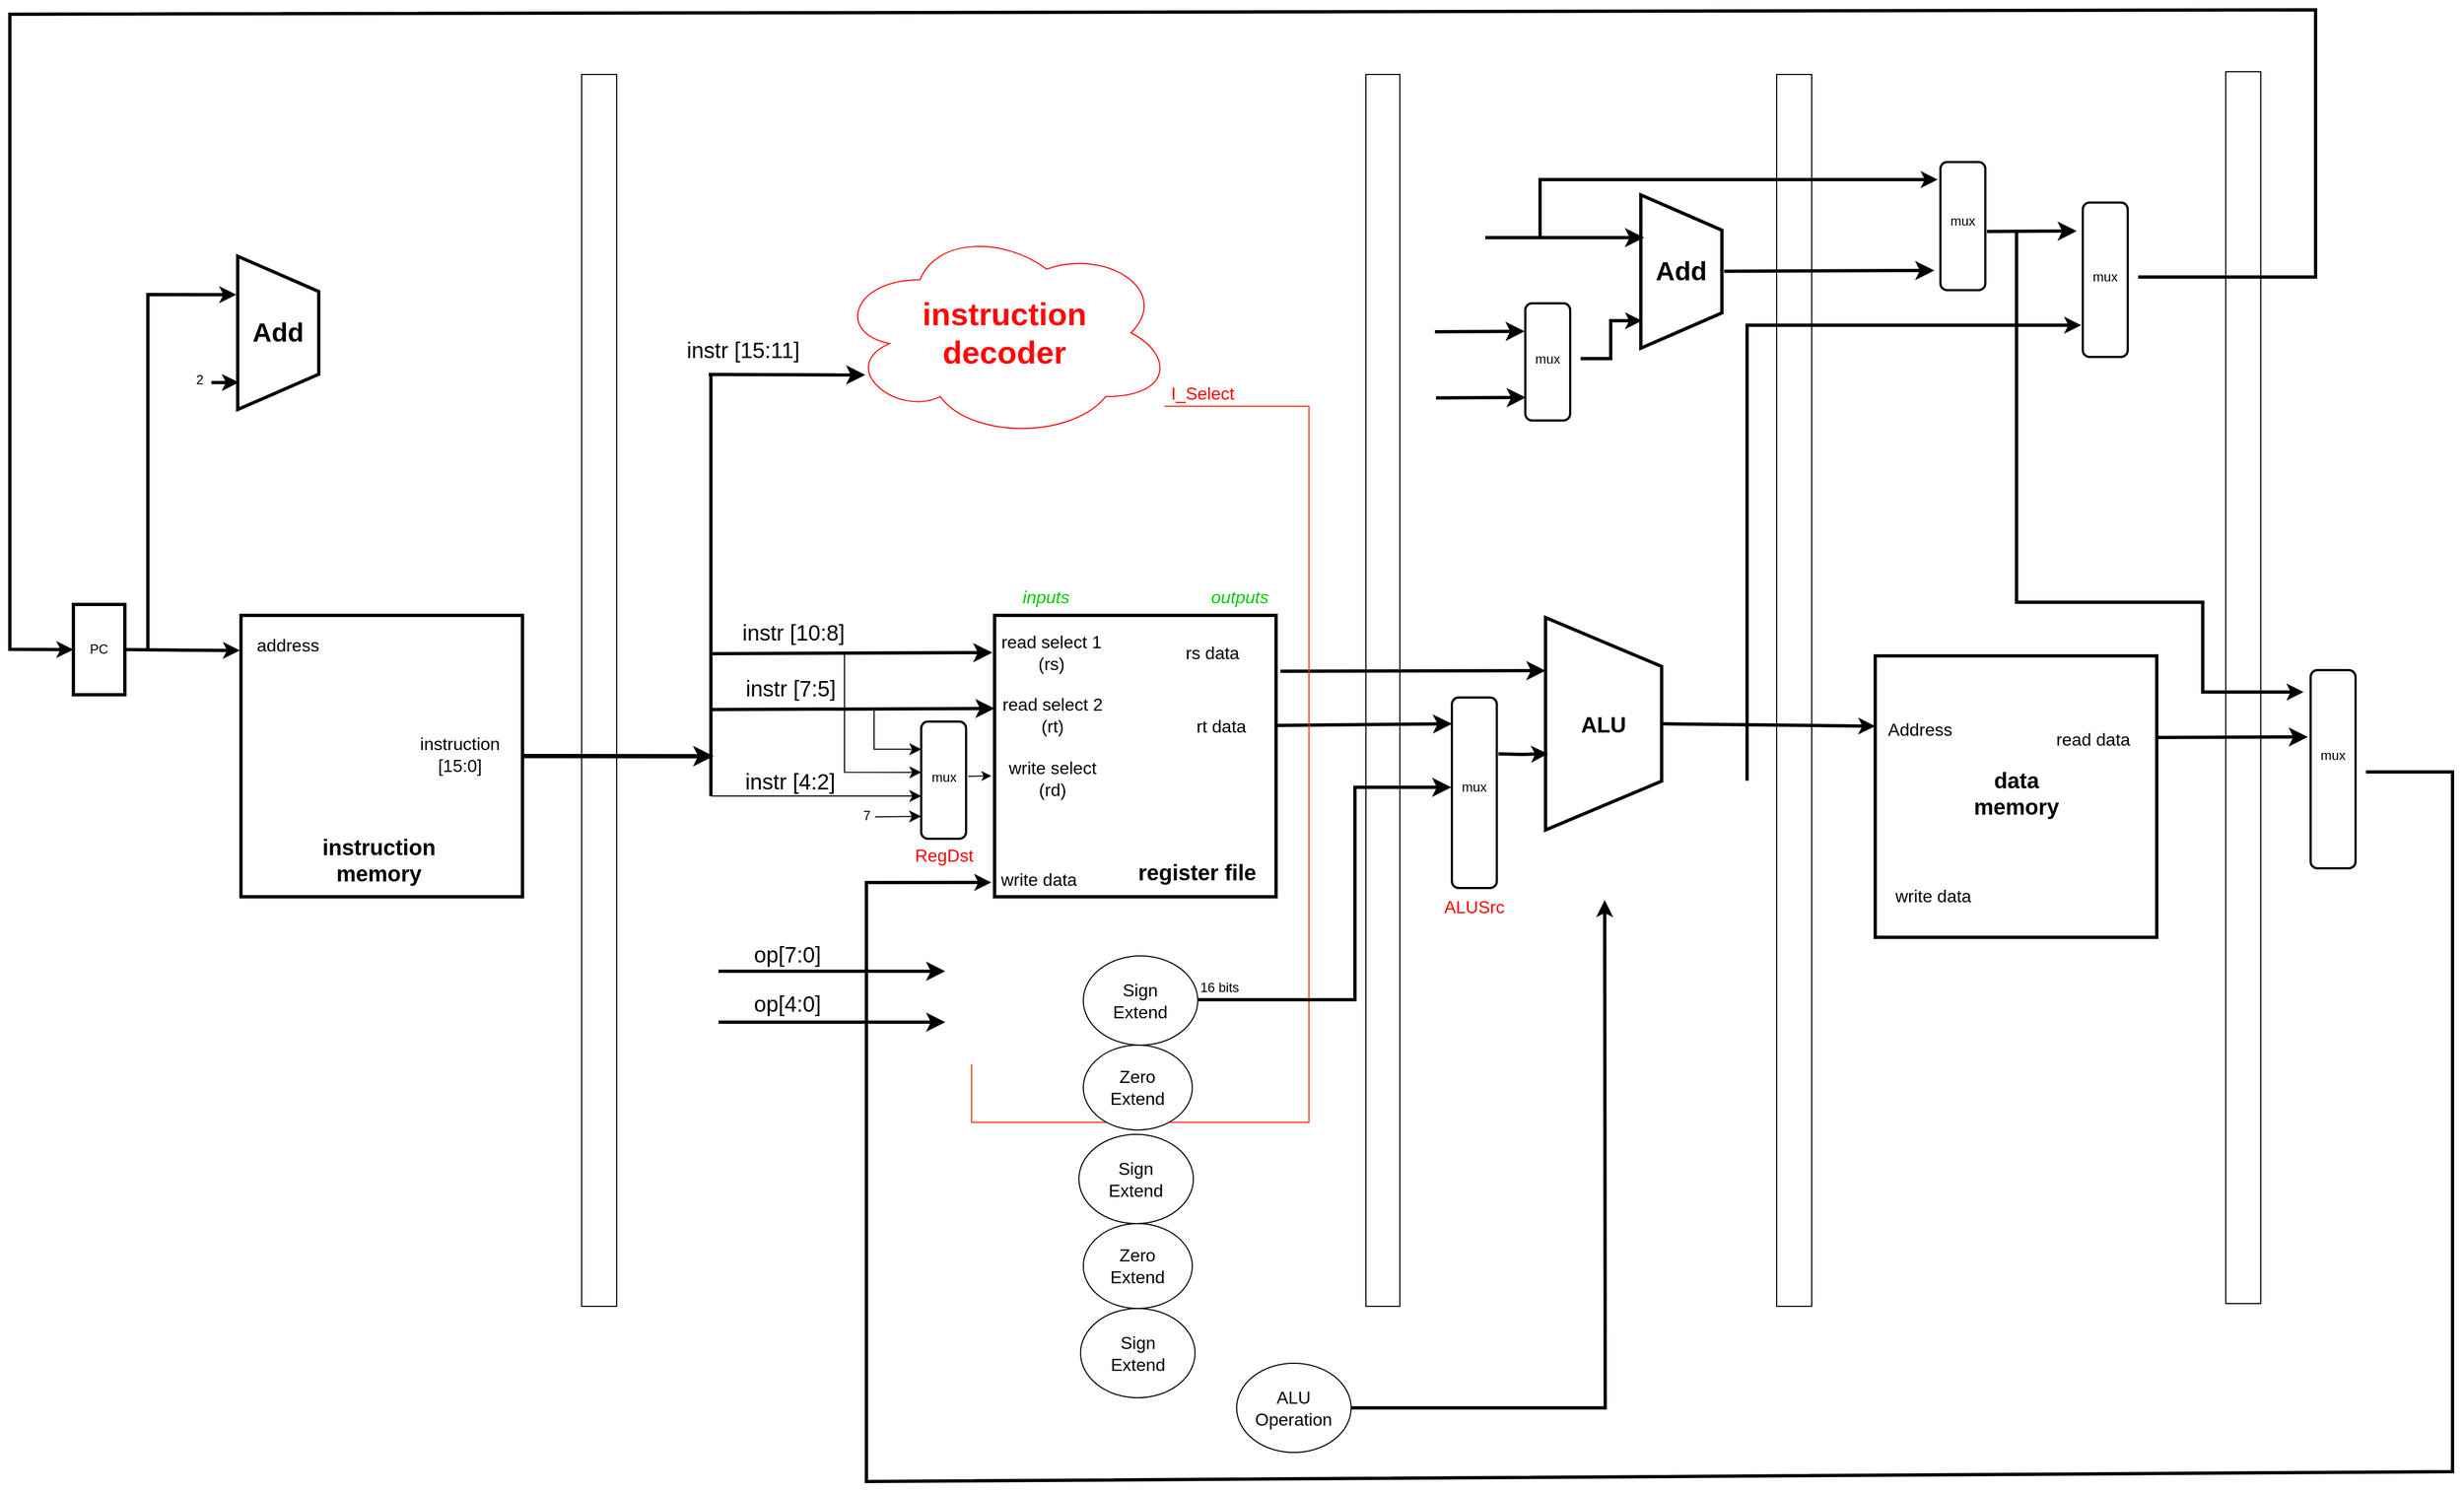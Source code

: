 <mxfile version="24.7.17">
  <diagram name="Page-1" id="fNMds45U4PwnaxW4AGc1">
    <mxGraphModel dx="1860" dy="719" grid="0" gridSize="10" guides="1" tooltips="1" connect="1" arrows="1" fold="1" page="0" pageScale="1" pageWidth="850" pageHeight="1100" math="0" shadow="0">
      <root>
        <mxCell id="0" />
        <mxCell id="1" parent="0" />
        <mxCell id="muOvpEpb0NtmlUYYNEdW-12" value="" style="rounded=0;whiteSpace=wrap;html=1;" parent="1" vertex="1">
          <mxGeometry x="-238" y="184" width="32" height="1125" as="geometry" />
        </mxCell>
        <mxCell id="muOvpEpb0NtmlUYYNEdW-15" value="" style="rounded=0;whiteSpace=wrap;html=1;" parent="1" vertex="1">
          <mxGeometry x="478" y="184" width="31" height="1125" as="geometry" />
        </mxCell>
        <mxCell id="rFN4JdDNjN4XjkR0yoPJ-14" value="" style="endArrow=classic;html=1;rounded=0;fontSize=12;startSize=8;endSize=8;strokeWidth=3;" parent="1" edge="1">
          <mxGeometry width="50" height="50" relative="1" as="geometry">
            <mxPoint x="-122" y="458" as="sourcePoint" />
            <mxPoint x="21" y="458.41" as="targetPoint" />
          </mxGeometry>
        </mxCell>
        <mxCell id="rFN4JdDNjN4XjkR0yoPJ-16" value="instr [15:11]" style="text;html=1;align=center;verticalAlign=middle;whiteSpace=wrap;rounded=0;fontSize=20;" parent="1" vertex="1">
          <mxGeometry x="-148" y="420" width="115" height="30" as="geometry" />
        </mxCell>
        <mxCell id="rFN4JdDNjN4XjkR0yoPJ-17" value="" style="endArrow=classic;html=1;rounded=0;fontSize=12;startSize=8;endSize=8;curved=1;strokeWidth=3;" parent="1" edge="1">
          <mxGeometry width="50" height="50" relative="1" as="geometry">
            <mxPoint x="-120" y="713" as="sourcePoint" />
            <mxPoint x="137" y="712" as="targetPoint" />
          </mxGeometry>
        </mxCell>
        <mxCell id="rFN4JdDNjN4XjkR0yoPJ-18" value="instr [10:8]" style="text;html=1;align=center;verticalAlign=middle;whiteSpace=wrap;rounded=0;fontSize=20;" parent="1" vertex="1">
          <mxGeometry x="-94.5" y="678" width="99" height="30" as="geometry" />
        </mxCell>
        <mxCell id="rFN4JdDNjN4XjkR0yoPJ-24" value="" style="endArrow=classic;html=1;rounded=0;fontSize=12;startSize=8;endSize=8;curved=1;strokeWidth=3;" parent="1" edge="1">
          <mxGeometry width="50" height="50" relative="1" as="geometry">
            <mxPoint x="-120" y="764" as="sourcePoint" />
            <mxPoint x="139" y="763" as="targetPoint" />
          </mxGeometry>
        </mxCell>
        <mxCell id="rFN4JdDNjN4XjkR0yoPJ-25" value="instr [7:5]" style="text;html=1;align=center;verticalAlign=middle;whiteSpace=wrap;rounded=0;fontSize=20;" parent="1" vertex="1">
          <mxGeometry x="-94.5" y="729" width="94" height="30" as="geometry" />
        </mxCell>
        <mxCell id="rFN4JdDNjN4XjkR0yoPJ-35" value="" style="endArrow=classic;html=1;rounded=0;fontSize=12;startSize=8;endSize=8;strokeWidth=1;entryX=0.236;entryY=0.995;entryDx=0;entryDy=0;entryPerimeter=0;edgeStyle=orthogonalEdgeStyle;" parent="1" target="r2W4QhgXkko-zdRNvbkp-2" edge="1">
          <mxGeometry width="50" height="50" relative="1" as="geometry">
            <mxPoint x="30" y="764" as="sourcePoint" />
            <mxPoint x="67.0" y="801.0" as="targetPoint" />
            <Array as="points">
              <mxPoint x="29" y="764" />
              <mxPoint x="29" y="800" />
            </Array>
          </mxGeometry>
        </mxCell>
        <mxCell id="rFN4JdDNjN4XjkR0yoPJ-42" value="" style="endArrow=classic;html=1;rounded=0;fontSize=12;startSize=8;endSize=8;curved=1;strokeWidth=1;entryX=0.636;entryY=0.995;entryDx=0;entryDy=0;entryPerimeter=0;" parent="1" target="r2W4QhgXkko-zdRNvbkp-2" edge="1">
          <mxGeometry width="50" height="50" relative="1" as="geometry">
            <mxPoint x="-120" y="843" as="sourcePoint" />
            <mxPoint x="69" y="843.21" as="targetPoint" />
          </mxGeometry>
        </mxCell>
        <mxCell id="rFN4JdDNjN4XjkR0yoPJ-43" value="instr [4:2]" style="text;html=1;align=center;verticalAlign=middle;whiteSpace=wrap;rounded=0;fontSize=20;" parent="1" vertex="1">
          <mxGeometry x="-94" y="813.5" width="93" height="30" as="geometry" />
        </mxCell>
        <mxCell id="rFN4JdDNjN4XjkR0yoPJ-46" value="" style="ellipse;shape=cloud;whiteSpace=wrap;html=1;fontColor=#FF1C1C;strokeColor=#FF0000;strokeWidth=1;" parent="1" vertex="1">
          <mxGeometry x="-6" y="323" width="308" height="194" as="geometry" />
        </mxCell>
        <mxCell id="rFN4JdDNjN4XjkR0yoPJ-47" value="&lt;b style=&quot;font-size: 29px;&quot;&gt;instruction decoder&lt;/b&gt;" style="text;html=1;align=center;verticalAlign=middle;whiteSpace=wrap;rounded=0;fontSize=29;fontColor=#FF0808;" parent="1" vertex="1">
          <mxGeometry x="118" y="406.5" width="60" height="27" as="geometry" />
        </mxCell>
        <mxCell id="3E7eyOwTPvob0F8doDhA-3" value="&lt;i&gt;inputs&lt;/i&gt;" style="text;html=1;align=center;verticalAlign=middle;whiteSpace=wrap;rounded=0;fontSize=16;fontColor=#00CC00;" parent="1" vertex="1">
          <mxGeometry x="156" y="646" width="60" height="30" as="geometry" />
        </mxCell>
        <mxCell id="3E7eyOwTPvob0F8doDhA-5" value="&lt;i&gt;outputs&lt;/i&gt;" style="text;html=1;align=center;verticalAlign=middle;whiteSpace=wrap;rounded=0;fontSize=16;fontColor=#00CC00;" parent="1" vertex="1">
          <mxGeometry x="333" y="646" width="60" height="30" as="geometry" />
        </mxCell>
        <mxCell id="3E7eyOwTPvob0F8doDhA-17" value="" style="endArrow=classic;html=1;rounded=0;fontSize=12;startSize=8;endSize=8;curved=1;strokeWidth=3;entryX=0.25;entryY=1;entryDx=0;entryDy=0;" parent="1" edge="1" target="3E7eyOwTPvob0F8doDhA-14">
          <mxGeometry width="50" height="50" relative="1" as="geometry">
            <mxPoint x="400" y="729" as="sourcePoint" />
            <mxPoint x="613" y="720" as="targetPoint" />
          </mxGeometry>
        </mxCell>
        <mxCell id="3E7eyOwTPvob0F8doDhA-20" value="" style="endArrow=classic;html=1;rounded=0;fontSize=12;startSize=8;endSize=8;curved=1;strokeWidth=3;entryX=0.138;entryY=0.996;entryDx=0;entryDy=0;exitX=1;exitY=0.5;exitDx=0;exitDy=0;entryPerimeter=0;" parent="1" source="3E7eyOwTPvob0F8doDhA-12" target="r2W4QhgXkko-zdRNvbkp-25" edge="1">
          <mxGeometry width="50" height="50" relative="1" as="geometry">
            <mxPoint x="396" y="770.97" as="sourcePoint" />
            <mxPoint x="551" y="780.5" as="targetPoint" />
          </mxGeometry>
        </mxCell>
        <mxCell id="muOvpEpb0NtmlUYYNEdW-38" style="edgeStyle=none;rounded=0;orthogonalLoop=1;jettySize=auto;html=1;exitX=1;exitY=0.5;exitDx=0;exitDy=0;strokeWidth=4;" parent="1" source="muOvpEpb0NtmlUYYNEdW-1" edge="1">
          <mxGeometry relative="1" as="geometry">
            <mxPoint x="-117.429" y="806.571" as="targetPoint" />
          </mxGeometry>
        </mxCell>
        <mxCell id="muOvpEpb0NtmlUYYNEdW-8" value="" style="whiteSpace=wrap;html=1;aspect=fixed;strokeWidth=3;" parent="1" vertex="1">
          <mxGeometry x="943" y="715" width="257" height="257" as="geometry" />
        </mxCell>
        <mxCell id="muOvpEpb0NtmlUYYNEdW-9" value="Address" style="text;html=1;align=center;verticalAlign=middle;whiteSpace=wrap;rounded=0;fontSize=16;" parent="1" vertex="1">
          <mxGeometry x="934" y="762" width="100" height="39" as="geometry" />
        </mxCell>
        <mxCell id="muOvpEpb0NtmlUYYNEdW-10" value="&lt;b&gt;data memory&lt;/b&gt;" style="text;html=1;align=center;verticalAlign=middle;whiteSpace=wrap;rounded=0;fontSize=20;" parent="1" vertex="1">
          <mxGeometry x="1016.5" y="824.5" width="110" height="30" as="geometry" />
        </mxCell>
        <mxCell id="muOvpEpb0NtmlUYYNEdW-13" value="" style="group;strokeWidth=3;" parent="1" vertex="1" connectable="0">
          <mxGeometry x="642" y="680" width="106" height="194" as="geometry" />
        </mxCell>
        <mxCell id="3E7eyOwTPvob0F8doDhA-14" value="" style="verticalLabelPosition=middle;verticalAlign=middle;html=1;shape=trapezoid;perimeter=trapezoidPerimeter;whiteSpace=wrap;size=0.23;arcSize=10;flipV=1;labelPosition=center;align=center;direction=south;strokeWidth=3;" parent="muOvpEpb0NtmlUYYNEdW-13" vertex="1">
          <mxGeometry width="106" height="194" as="geometry" />
        </mxCell>
        <mxCell id="3E7eyOwTPvob0F8doDhA-15" value="&lt;b style=&quot;font-size: 20px;&quot;&gt;ALU&lt;/b&gt;" style="text;html=1;align=center;verticalAlign=middle;whiteSpace=wrap;rounded=0;fontSize=20;" parent="muOvpEpb0NtmlUYYNEdW-13" vertex="1">
          <mxGeometry x="23" y="82" width="60" height="30" as="geometry" />
        </mxCell>
        <mxCell id="muOvpEpb0NtmlUYYNEdW-16" value="" style="rounded=0;whiteSpace=wrap;html=1;" parent="1" vertex="1">
          <mxGeometry x="853" y="184" width="32" height="1125" as="geometry" />
        </mxCell>
        <mxCell id="muOvpEpb0NtmlUYYNEdW-17" value="" style="rounded=0;whiteSpace=wrap;html=1;" parent="1" vertex="1">
          <mxGeometry x="1263" y="181.5" width="32" height="1125" as="geometry" />
        </mxCell>
        <mxCell id="muOvpEpb0NtmlUYYNEdW-19" value="write data" style="text;html=1;align=center;verticalAlign=middle;whiteSpace=wrap;rounded=0;fontSize=16;" parent="1" vertex="1">
          <mxGeometry x="946" y="914" width="100" height="39" as="geometry" />
        </mxCell>
        <mxCell id="muOvpEpb0NtmlUYYNEdW-20" value="read data" style="text;html=1;align=center;verticalAlign=middle;whiteSpace=wrap;rounded=0;fontSize=16;" parent="1" vertex="1">
          <mxGeometry x="1092" y="771.5" width="100" height="39" as="geometry" />
        </mxCell>
        <mxCell id="muOvpEpb0NtmlUYYNEdW-25" value="" style="endArrow=classic;html=1;rounded=0;fontSize=12;startSize=8;endSize=8;curved=1;strokeWidth=3;exitX=0.997;exitY=0.29;exitDx=0;exitDy=0;exitPerimeter=0;entryX=0;entryY=0.214;entryDx=0;entryDy=3;entryPerimeter=0;" parent="1" source="muOvpEpb0NtmlUYYNEdW-8" edge="1">
          <mxGeometry width="50" height="50" relative="1" as="geometry">
            <mxPoint x="1205" y="786" as="sourcePoint" />
            <mxPoint x="1338" y="789" as="targetPoint" />
          </mxGeometry>
        </mxCell>
        <mxCell id="muOvpEpb0NtmlUYYNEdW-27" value="" style="group" parent="1" vertex="1" connectable="0">
          <mxGeometry x="139" y="678" width="257" height="257" as="geometry" />
        </mxCell>
        <mxCell id="rFN4JdDNjN4XjkR0yoPJ-5" value="" style="whiteSpace=wrap;html=1;aspect=fixed;strokeWidth=3;" parent="muOvpEpb0NtmlUYYNEdW-27" vertex="1">
          <mxGeometry width="257" height="257" as="geometry" />
        </mxCell>
        <mxCell id="rFN4JdDNjN4XjkR0yoPJ-6" value="read select 1 (rs)" style="text;html=1;align=center;verticalAlign=middle;whiteSpace=wrap;rounded=0;fontSize=16;" parent="muOvpEpb0NtmlUYYNEdW-27" vertex="1">
          <mxGeometry x="2" y="14" width="100" height="39" as="geometry" />
        </mxCell>
        <mxCell id="rFN4JdDNjN4XjkR0yoPJ-7" value="read select 2 (rt)" style="text;html=1;align=center;verticalAlign=middle;whiteSpace=wrap;rounded=0;fontSize=16;" parent="muOvpEpb0NtmlUYYNEdW-27" vertex="1">
          <mxGeometry x="3.5" y="71" width="97.5" height="39" as="geometry" />
        </mxCell>
        <mxCell id="rFN4JdDNjN4XjkR0yoPJ-8" value="write select (rd)" style="text;html=1;align=center;verticalAlign=middle;whiteSpace=wrap;rounded=0;fontSize=16;" parent="muOvpEpb0NtmlUYYNEdW-27" vertex="1">
          <mxGeometry x="7.5" y="129.5" width="89.5" height="39" as="geometry" />
        </mxCell>
        <mxCell id="rFN4JdDNjN4XjkR0yoPJ-10" value="write data" style="text;html=1;align=center;verticalAlign=middle;whiteSpace=wrap;rounded=0;fontSize=16;" parent="muOvpEpb0NtmlUYYNEdW-27" vertex="1">
          <mxGeometry x="3.5" y="225" width="73" height="32" as="geometry" />
        </mxCell>
        <mxCell id="rFN4JdDNjN4XjkR0yoPJ-44" value="&lt;b&gt;register file&lt;/b&gt;" style="text;html=1;align=center;verticalAlign=middle;whiteSpace=wrap;rounded=0;fontSize=20;" parent="muOvpEpb0NtmlUYYNEdW-27" vertex="1">
          <mxGeometry x="130" y="219" width="110" height="30" as="geometry" />
        </mxCell>
        <mxCell id="3E7eyOwTPvob0F8doDhA-7" value="rs data" style="text;html=1;align=center;verticalAlign=middle;whiteSpace=wrap;rounded=0;fontSize=16;" parent="muOvpEpb0NtmlUYYNEdW-27" vertex="1">
          <mxGeometry x="149" y="14" width="100" height="39" as="geometry" />
        </mxCell>
        <mxCell id="3E7eyOwTPvob0F8doDhA-12" value="rt data" style="text;html=1;align=center;verticalAlign=middle;whiteSpace=wrap;rounded=0;fontSize=16;" parent="muOvpEpb0NtmlUYYNEdW-27" vertex="1">
          <mxGeometry x="157" y="81" width="100" height="39" as="geometry" />
        </mxCell>
        <mxCell id="muOvpEpb0NtmlUYYNEdW-289" style="edgeStyle=none;rounded=0;orthogonalLoop=1;jettySize=auto;html=1;fontFamily=Helvetica;fontSize=12;fontColor=default;entryX=0.749;entryY=1.018;entryDx=0;entryDy=0;entryPerimeter=0;strokeWidth=3;" parent="1" target="muOvpEpb0NtmlUYYNEdW-40" edge="1">
          <mxGeometry relative="1" as="geometry">
            <mxPoint x="-551" y="382" as="targetPoint" />
            <mxPoint x="-634" y="709" as="sourcePoint" />
            <Array as="points">
              <mxPoint x="-634" y="385" />
            </Array>
          </mxGeometry>
        </mxCell>
        <mxCell id="muOvpEpb0NtmlUYYNEdW-32" value="PC" style="rounded=0;whiteSpace=wrap;html=1;strokeWidth=3;" parent="1" vertex="1">
          <mxGeometry x="-702" y="668" width="47" height="82.5" as="geometry" />
        </mxCell>
        <mxCell id="muOvpEpb0NtmlUYYNEdW-34" style="edgeStyle=orthogonalEdgeStyle;rounded=0;orthogonalLoop=1;jettySize=auto;html=1;exitX=1;exitY=0.5;exitDx=0;exitDy=0;strokeWidth=3;" parent="1" edge="1">
          <mxGeometry relative="1" as="geometry">
            <mxPoint x="-550" y="710" as="targetPoint" />
            <mxPoint x="-655" y="709.29" as="sourcePoint" />
          </mxGeometry>
        </mxCell>
        <mxCell id="muOvpEpb0NtmlUYYNEdW-37" value="" style="endArrow=none;html=3;rounded=0;strokeWidth=3;" parent="1" edge="1">
          <mxGeometry width="50" height="50" relative="1" as="geometry">
            <mxPoint x="-120" y="843" as="sourcePoint" />
            <mxPoint x="-120" y="458.5" as="targetPoint" />
          </mxGeometry>
        </mxCell>
        <mxCell id="muOvpEpb0NtmlUYYNEdW-39" style="edgeStyle=none;rounded=0;orthogonalLoop=1;jettySize=auto;html=1;exitX=0.5;exitY=0;exitDx=0;exitDy=0;entryX=0;entryY=0.25;entryDx=0;entryDy=0;strokeWidth=3;" parent="1" source="3E7eyOwTPvob0F8doDhA-14" target="muOvpEpb0NtmlUYYNEdW-8" edge="1">
          <mxGeometry relative="1" as="geometry" />
        </mxCell>
        <mxCell id="muOvpEpb0NtmlUYYNEdW-40" value="&lt;font style=&quot;font-size: 24px;&quot;&gt;&lt;b&gt;Add&lt;/b&gt;&lt;/font&gt;" style="verticalLabelPosition=middle;verticalAlign=middle;html=1;shape=trapezoid;perimeter=trapezoidPerimeter;whiteSpace=wrap;size=0.23;arcSize=10;flipV=1;labelPosition=center;align=center;direction=south;strokeWidth=3;" parent="1" vertex="1">
          <mxGeometry x="-552" y="350" width="74" height="140" as="geometry" />
        </mxCell>
        <mxCell id="muOvpEpb0NtmlUYYNEdW-284" value="" style="group" parent="1" vertex="1" connectable="0">
          <mxGeometry x="-556" y="678" width="264" height="257" as="geometry" />
        </mxCell>
        <mxCell id="muOvpEpb0NtmlUYYNEdW-1" value="" style="whiteSpace=wrap;html=1;aspect=fixed;strokeWidth=3;" parent="muOvpEpb0NtmlUYYNEdW-284" vertex="1">
          <mxGeometry x="7" width="257" height="257" as="geometry" />
        </mxCell>
        <mxCell id="muOvpEpb0NtmlUYYNEdW-4" value="address" style="text;html=1;align=center;verticalAlign=middle;whiteSpace=wrap;rounded=0;fontSize=16;" parent="muOvpEpb0NtmlUYYNEdW-284" vertex="1">
          <mxGeometry y="7" width="100" height="39" as="geometry" />
        </mxCell>
        <mxCell id="muOvpEpb0NtmlUYYNEdW-6" value="&lt;b&gt;instruction memory&lt;/b&gt;" style="text;html=1;align=center;verticalAlign=middle;whiteSpace=wrap;rounded=0;fontSize=20;" parent="muOvpEpb0NtmlUYYNEdW-284" vertex="1">
          <mxGeometry x="78" y="208" width="110" height="30" as="geometry" />
        </mxCell>
        <mxCell id="muOvpEpb0NtmlUYYNEdW-28" value="instruction&lt;div&gt;[15:0]&lt;/div&gt;" style="text;html=1;align=center;verticalAlign=middle;whiteSpace=wrap;rounded=0;fontSize=16;" parent="muOvpEpb0NtmlUYYNEdW-284" vertex="1">
          <mxGeometry x="158" y="107.5" width="98" height="39" as="geometry" />
        </mxCell>
        <mxCell id="muOvpEpb0NtmlUYYNEdW-287" style="edgeStyle=orthogonalEdgeStyle;rounded=0;orthogonalLoop=1;jettySize=auto;html=1;entryX=0.179;entryY=0.985;entryDx=0;entryDy=0;entryPerimeter=0;exitX=0.96;exitY=0.59;exitDx=0;exitDy=0;exitPerimeter=0;strokeWidth=3;" parent="1" source="muOvpEpb0NtmlUYYNEdW-288" target="muOvpEpb0NtmlUYYNEdW-40" edge="1">
          <mxGeometry relative="1" as="geometry">
            <mxPoint x="-552" y="466.71" as="targetPoint" />
            <mxPoint x="-593" y="467" as="sourcePoint" />
          </mxGeometry>
        </mxCell>
        <mxCell id="muOvpEpb0NtmlUYYNEdW-288" value="2" style="text;html=1;align=center;verticalAlign=middle;resizable=0;points=[];autosize=1;strokeColor=none;fillColor=none;fontFamily=Helvetica;fontSize=12;fontColor=default;" parent="1" vertex="1">
          <mxGeometry x="-600" y="450" width="25" height="26" as="geometry" />
        </mxCell>
        <mxCell id="fwB8wbmSQQmTVCgAxKlL-2" value="" style="endArrow=classic;html=1;rounded=0;fontSize=12;startSize=8;endSize=8;curved=1;strokeWidth=3;" parent="1" edge="1">
          <mxGeometry width="50" height="50" relative="1" as="geometry">
            <mxPoint x="-113" y="1003" as="sourcePoint" />
            <mxPoint x="94" y="1003" as="targetPoint" />
          </mxGeometry>
        </mxCell>
        <mxCell id="fwB8wbmSQQmTVCgAxKlL-3" value="op[7:0]" style="text;html=1;align=center;verticalAlign=middle;whiteSpace=wrap;rounded=0;fontSize=20;" parent="1" vertex="1">
          <mxGeometry x="-80" y="972" width="60" height="30" as="geometry" />
        </mxCell>
        <mxCell id="fwB8wbmSQQmTVCgAxKlL-4" value="" style="endArrow=classic;html=1;rounded=0;fontSize=12;startSize=8;endSize=8;curved=1;strokeWidth=3;" parent="1" edge="1">
          <mxGeometry width="50" height="50" relative="1" as="geometry">
            <mxPoint x="-113" y="1049.5" as="sourcePoint" />
            <mxPoint x="94" y="1049.5" as="targetPoint" />
          </mxGeometry>
        </mxCell>
        <mxCell id="fwB8wbmSQQmTVCgAxKlL-5" value="op[4:0]" style="text;html=1;align=center;verticalAlign=middle;whiteSpace=wrap;rounded=0;fontSize=20;" parent="1" vertex="1">
          <mxGeometry x="-80" y="1017" width="60" height="30" as="geometry" />
        </mxCell>
        <mxCell id="fwB8wbmSQQmTVCgAxKlL-8" value="" style="endArrow=none;html=1;rounded=0;fontSize=12;startSize=8;endSize=8;edgeStyle=orthogonalEdgeStyle;entryX=0.292;entryY=1;entryDx=10;entryDy=0;entryPerimeter=0;strokeColor=#FF2D03;" parent="1" edge="1">
          <mxGeometry width="50" height="50" relative="1" as="geometry">
            <mxPoint x="294" y="487" as="sourcePoint" />
            <mxPoint x="118" y="1088" as="targetPoint" />
            <Array as="points">
              <mxPoint x="426" y="487" />
              <mxPoint x="426" y="1141" />
              <mxPoint x="118" y="1141" />
            </Array>
          </mxGeometry>
        </mxCell>
        <mxCell id="fwB8wbmSQQmTVCgAxKlL-9" value="&lt;font color=&quot;#ff0000&quot;&gt;&lt;span style=&quot;caret-color: rgb(255, 0, 0);&quot;&gt;I_Select&lt;/span&gt;&lt;/font&gt;" style="text;html=1;align=center;verticalAlign=middle;whiteSpace=wrap;rounded=0;fontSize=16;" parent="1" vertex="1">
          <mxGeometry x="293" y="460" width="72" height="30" as="geometry" />
        </mxCell>
        <mxCell id="fwB8wbmSQQmTVCgAxKlL-12" value="" style="endArrow=classic;html=1;rounded=0;fontSize=12;startSize=8;endSize=8;strokeWidth=3;edgeStyle=orthogonalEdgeStyle;" parent="1" edge="1">
          <mxGeometry width="50" height="50" relative="1" as="geometry">
            <mxPoint x="317" y="1028" as="sourcePoint" />
            <mxPoint x="556" y="835" as="targetPoint" />
            <Array as="points">
              <mxPoint x="468" y="1029" />
              <mxPoint x="468" y="835" />
            </Array>
          </mxGeometry>
        </mxCell>
        <mxCell id="fwB8wbmSQQmTVCgAxKlL-13" value="16 bits" style="text;html=1;align=center;verticalAlign=middle;resizable=0;points=[];autosize=1;strokeColor=none;fillColor=none;" parent="1" vertex="1">
          <mxGeometry x="317" y="1004.5" width="53" height="26" as="geometry" />
        </mxCell>
        <mxCell id="fwB8wbmSQQmTVCgAxKlL-15" style="edgeStyle=orthogonalEdgeStyle;rounded=0;orthogonalLoop=1;jettySize=auto;html=1;exitX=1;exitY=0.5;exitDx=0;exitDy=-5;exitPerimeter=0;entryX=0.359;entryY=0.978;entryDx=0;entryDy=0;entryPerimeter=0;strokeWidth=3;" parent="1" target="3E7eyOwTPvob0F8doDhA-14" edge="1">
          <mxGeometry relative="1" as="geometry">
            <mxPoint x="599" y="804.5" as="sourcePoint" />
          </mxGeometry>
        </mxCell>
        <mxCell id="r2W4QhgXkko-zdRNvbkp-8" value="" style="endArrow=classic;html=1;rounded=0;" parent="1" edge="1">
          <mxGeometry width="50" height="50" relative="1" as="geometry">
            <mxPoint x="115" y="825" as="sourcePoint" />
            <mxPoint x="136" y="824.5" as="targetPoint" />
          </mxGeometry>
        </mxCell>
        <mxCell id="r2W4QhgXkko-zdRNvbkp-9" value="" style="endArrow=classic;html=1;rounded=0;fontSize=12;startSize=8;endSize=8;strokeWidth=1;entryX=0.433;entryY=0.995;entryDx=0;entryDy=0;entryPerimeter=0;edgeStyle=orthogonalEdgeStyle;" parent="1" target="r2W4QhgXkko-zdRNvbkp-2" edge="1">
          <mxGeometry width="50" height="50" relative="1" as="geometry">
            <mxPoint x="2" y="714" as="sourcePoint" />
            <mxPoint x="67.0" y="822.05" as="targetPoint" />
            <Array as="points">
              <mxPoint x="2" y="821" />
            </Array>
          </mxGeometry>
        </mxCell>
        <mxCell id="r2W4QhgXkko-zdRNvbkp-11" value="7" style="text;html=1;align=center;verticalAlign=middle;resizable=0;points=[];autosize=1;strokeColor=none;fillColor=none;" parent="1" vertex="1">
          <mxGeometry x="9" y="848" width="25" height="26" as="geometry" />
        </mxCell>
        <mxCell id="r2W4QhgXkko-zdRNvbkp-14" value="" style="endArrow=classic;html=1;rounded=0;fontSize=12;startSize=8;endSize=8;strokeWidth=1;entryX=0.236;entryY=0.995;entryDx=0;entryDy=0;entryPerimeter=0;edgeStyle=orthogonalEdgeStyle;" parent="1" edge="1">
          <mxGeometry width="50" height="50" relative="1" as="geometry">
            <mxPoint x="30" y="862" as="sourcePoint" />
            <mxPoint x="72" y="861.5" as="targetPoint" />
            <Array as="points">
              <mxPoint x="30" y="862" />
              <mxPoint x="29" y="862" />
            </Array>
          </mxGeometry>
        </mxCell>
        <mxCell id="r2W4QhgXkko-zdRNvbkp-15" value="&lt;font size=&quot;1&quot; color=&quot;#ff0000&quot;&gt;&lt;span style=&quot;caret-color: rgb(255, 0, 0); font-size: 16px;&quot;&gt;RegDst&lt;/span&gt;&lt;/font&gt;" style="text;html=1;align=center;verticalAlign=middle;whiteSpace=wrap;rounded=0;fontSize=16;" parent="1" vertex="1">
          <mxGeometry x="62.5" y="888" width="60" height="18" as="geometry" />
        </mxCell>
        <mxCell id="r2W4QhgXkko-zdRNvbkp-20" value="" style="group" parent="1" vertex="1" connectable="0">
          <mxGeometry x="62.5" y="775" width="60" height="107" as="geometry" />
        </mxCell>
        <mxCell id="r2W4QhgXkko-zdRNvbkp-2" value="" style="rounded=1;whiteSpace=wrap;html=1;direction=south;strokeWidth=2;" parent="r2W4QhgXkko-zdRNvbkp-20" vertex="1">
          <mxGeometry x="9.5" width="41" height="107" as="geometry" />
        </mxCell>
        <mxCell id="r2W4QhgXkko-zdRNvbkp-18" value="mux" style="text;html=1;align=center;verticalAlign=middle;whiteSpace=wrap;rounded=0;" parent="r2W4QhgXkko-zdRNvbkp-20" vertex="1">
          <mxGeometry y="35.5" width="60" height="30" as="geometry" />
        </mxCell>
        <mxCell id="r2W4QhgXkko-zdRNvbkp-24" value="" style="group;strokeWidth=1;" parent="1" vertex="1" connectable="0">
          <mxGeometry x="547" y="753" width="60" height="174" as="geometry" />
        </mxCell>
        <mxCell id="r2W4QhgXkko-zdRNvbkp-25" value="" style="rounded=1;whiteSpace=wrap;html=1;direction=south;strokeWidth=2;" parent="r2W4QhgXkko-zdRNvbkp-24" vertex="1">
          <mxGeometry x="9.5" width="41" height="174" as="geometry" />
        </mxCell>
        <mxCell id="r2W4QhgXkko-zdRNvbkp-26" value="mux" style="text;html=1;align=center;verticalAlign=middle;whiteSpace=wrap;rounded=0;" parent="r2W4QhgXkko-zdRNvbkp-24" vertex="1">
          <mxGeometry y="67" width="60" height="30" as="geometry" />
        </mxCell>
        <mxCell id="r2W4QhgXkko-zdRNvbkp-28" value="&lt;font size=&quot;1&quot; color=&quot;#ff0000&quot;&gt;&lt;span style=&quot;caret-color: rgb(255, 0, 0); font-size: 16px;&quot;&gt;ALUSrc&lt;/span&gt;&lt;/font&gt;" style="text;html=1;align=center;verticalAlign=middle;whiteSpace=wrap;rounded=0;fontSize=16;" parent="1" vertex="1">
          <mxGeometry x="547" y="935" width="60" height="18" as="geometry" />
        </mxCell>
        <mxCell id="yZ5C_Ve2Oc4vBgANtmZi-1" value="" style="group" vertex="1" connectable="0" parent="1">
          <mxGeometry x="614" y="393" width="60" height="107" as="geometry" />
        </mxCell>
        <mxCell id="yZ5C_Ve2Oc4vBgANtmZi-2" value="" style="rounded=1;whiteSpace=wrap;html=1;direction=south;strokeWidth=2;" vertex="1" parent="yZ5C_Ve2Oc4vBgANtmZi-1">
          <mxGeometry x="9.5" width="41" height="107" as="geometry" />
        </mxCell>
        <mxCell id="yZ5C_Ve2Oc4vBgANtmZi-3" value="mux" style="text;html=1;align=center;verticalAlign=middle;whiteSpace=wrap;rounded=0;" vertex="1" parent="yZ5C_Ve2Oc4vBgANtmZi-1">
          <mxGeometry y="35.5" width="60" height="30" as="geometry" />
        </mxCell>
        <mxCell id="yZ5C_Ve2Oc4vBgANtmZi-4" value="" style="group" vertex="1" connectable="0" parent="1">
          <mxGeometry x="993" y="274" width="60" height="107" as="geometry" />
        </mxCell>
        <mxCell id="yZ5C_Ve2Oc4vBgANtmZi-5" value="" style="rounded=1;whiteSpace=wrap;html=1;direction=south;strokeWidth=2;" vertex="1" parent="yZ5C_Ve2Oc4vBgANtmZi-4">
          <mxGeometry x="9.5" y="-10" width="41" height="117" as="geometry" />
        </mxCell>
        <mxCell id="yZ5C_Ve2Oc4vBgANtmZi-6" value="mux" style="text;html=1;align=center;verticalAlign=middle;whiteSpace=wrap;rounded=0;" vertex="1" parent="yZ5C_Ve2Oc4vBgANtmZi-4">
          <mxGeometry y="29" width="60" height="30" as="geometry" />
        </mxCell>
        <mxCell id="yZ5C_Ve2Oc4vBgANtmZi-8" value="" style="group" vertex="1" connectable="0" parent="1">
          <mxGeometry x="1123" y="335" width="60" height="107" as="geometry" />
        </mxCell>
        <mxCell id="yZ5C_Ve2Oc4vBgANtmZi-9" value="" style="rounded=1;whiteSpace=wrap;html=1;direction=south;strokeWidth=2;" vertex="1" parent="yZ5C_Ve2Oc4vBgANtmZi-8">
          <mxGeometry x="9.5" y="-34" width="41" height="141" as="geometry" />
        </mxCell>
        <mxCell id="yZ5C_Ve2Oc4vBgANtmZi-10" value="mux" style="text;html=1;align=center;verticalAlign=middle;whiteSpace=wrap;rounded=0;" vertex="1" parent="yZ5C_Ve2Oc4vBgANtmZi-8">
          <mxGeometry y="19" width="60" height="30" as="geometry" />
        </mxCell>
        <mxCell id="yZ5C_Ve2Oc4vBgANtmZi-16" value="&lt;font style=&quot;font-size: 24px;&quot;&gt;&lt;b&gt;Add&lt;/b&gt;&lt;/font&gt;" style="verticalLabelPosition=middle;verticalAlign=middle;html=1;shape=trapezoid;perimeter=trapezoidPerimeter;whiteSpace=wrap;size=0.23;arcSize=10;flipV=1;labelPosition=center;align=center;direction=south;strokeWidth=3;" vertex="1" parent="1">
          <mxGeometry x="729" y="294" width="74" height="140" as="geometry" />
        </mxCell>
        <mxCell id="yZ5C_Ve2Oc4vBgANtmZi-17" style="edgeStyle=orthogonalEdgeStyle;rounded=0;orthogonalLoop=1;jettySize=auto;html=1;entryX=0.179;entryY=0.985;entryDx=0;entryDy=0;entryPerimeter=0;strokeWidth=3;" edge="1" parent="1" target="yZ5C_Ve2Oc4vBgANtmZi-16" source="yZ5C_Ve2Oc4vBgANtmZi-3">
          <mxGeometry relative="1" as="geometry">
            <mxPoint x="948" y="433.71" as="targetPoint" />
            <mxPoint x="924" y="432" as="sourcePoint" />
          </mxGeometry>
        </mxCell>
        <mxCell id="yZ5C_Ve2Oc4vBgANtmZi-19" value="" style="endArrow=classic;html=1;rounded=0;fontSize=12;startSize=8;endSize=8;curved=1;strokeWidth=3;" edge="1" parent="1">
          <mxGeometry width="50" height="50" relative="1" as="geometry">
            <mxPoint x="587" y="333" as="sourcePoint" />
            <mxPoint x="732" y="333" as="targetPoint" />
          </mxGeometry>
        </mxCell>
        <mxCell id="yZ5C_Ve2Oc4vBgANtmZi-20" value="" style="endArrow=classic;html=1;rounded=0;fontSize=12;startSize=8;endSize=8;curved=1;strokeWidth=3;" edge="1" parent="1">
          <mxGeometry width="50" height="50" relative="1" as="geometry">
            <mxPoint x="541" y="419" as="sourcePoint" />
            <mxPoint x="623" y="418.57" as="targetPoint" />
          </mxGeometry>
        </mxCell>
        <mxCell id="yZ5C_Ve2Oc4vBgANtmZi-21" value="" style="endArrow=classic;html=1;rounded=0;fontSize=12;startSize=8;endSize=8;curved=1;strokeWidth=3;" edge="1" parent="1">
          <mxGeometry width="50" height="50" relative="1" as="geometry">
            <mxPoint x="542" y="479.43" as="sourcePoint" />
            <mxPoint x="624" y="479" as="targetPoint" />
          </mxGeometry>
        </mxCell>
        <mxCell id="yZ5C_Ve2Oc4vBgANtmZi-22" value="" style="endArrow=classic;html=1;rounded=0;fontSize=12;startSize=8;endSize=8;curved=1;strokeWidth=3;" edge="1" parent="1">
          <mxGeometry width="50" height="50" relative="1" as="geometry">
            <mxPoint x="805" y="363.72" as="sourcePoint" />
            <mxPoint x="997" y="363" as="targetPoint" />
          </mxGeometry>
        </mxCell>
        <mxCell id="yZ5C_Ve2Oc4vBgANtmZi-23" value="" style="endArrow=classic;html=1;rounded=0;fontSize=12;startSize=8;endSize=8;curved=1;strokeWidth=3;" edge="1" parent="1">
          <mxGeometry width="50" height="50" relative="1" as="geometry">
            <mxPoint x="1045" y="327.43" as="sourcePoint" />
            <mxPoint x="1127" y="327" as="targetPoint" />
          </mxGeometry>
        </mxCell>
        <mxCell id="yZ5C_Ve2Oc4vBgANtmZi-28" value="" style="endArrow=classic;html=1;rounded=0;strokeWidth=3;" edge="1" parent="1">
          <mxGeometry width="50" height="50" relative="1" as="geometry">
            <mxPoint x="826" y="829" as="sourcePoint" />
            <mxPoint x="1131" y="413" as="targetPoint" />
            <Array as="points">
              <mxPoint x="826" y="413" />
            </Array>
          </mxGeometry>
        </mxCell>
        <mxCell id="yZ5C_Ve2Oc4vBgANtmZi-29" value="" style="endArrow=classic;html=1;rounded=0;strokeWidth=3;" edge="1" parent="1">
          <mxGeometry width="50" height="50" relative="1" as="geometry">
            <mxPoint x="637" y="333" as="sourcePoint" />
            <mxPoint x="1000" y="280" as="targetPoint" />
            <Array as="points">
              <mxPoint x="637" y="280" />
            </Array>
          </mxGeometry>
        </mxCell>
        <mxCell id="yZ5C_Ve2Oc4vBgANtmZi-31" value="" style="endArrow=classic;html=1;rounded=0;strokeWidth=3;exitX=1;exitY=0.5;exitDx=0;exitDy=0;entryX=0;entryY=0.5;entryDx=0;entryDy=0;" edge="1" parent="1" source="yZ5C_Ve2Oc4vBgANtmZi-10" target="muOvpEpb0NtmlUYYNEdW-32">
          <mxGeometry width="50" height="50" relative="1" as="geometry">
            <mxPoint x="1183" y="586" as="sourcePoint" />
            <mxPoint x="-832" y="645" as="targetPoint" />
            <Array as="points">
              <mxPoint x="1345" y="369" />
              <mxPoint x="1345" y="125" />
              <mxPoint x="-760" y="129" />
              <mxPoint x="-760" y="709" />
            </Array>
          </mxGeometry>
        </mxCell>
        <mxCell id="yZ5C_Ve2Oc4vBgANtmZi-32" value="" style="group" vertex="1" connectable="0" parent="1">
          <mxGeometry x="1331" y="762" width="60" height="163" as="geometry" />
        </mxCell>
        <mxCell id="yZ5C_Ve2Oc4vBgANtmZi-33" value="" style="rounded=1;whiteSpace=wrap;html=1;direction=south;strokeWidth=2;" vertex="1" parent="yZ5C_Ve2Oc4vBgANtmZi-32">
          <mxGeometry x="9.5" y="-34" width="41" height="181" as="geometry" />
        </mxCell>
        <mxCell id="yZ5C_Ve2Oc4vBgANtmZi-34" value="mux" style="text;html=1;align=center;verticalAlign=middle;whiteSpace=wrap;rounded=0;" vertex="1" parent="yZ5C_Ve2Oc4vBgANtmZi-32">
          <mxGeometry y="29" width="60" height="30" as="geometry" />
        </mxCell>
        <mxCell id="yZ5C_Ve2Oc4vBgANtmZi-35" value="" style="endArrow=classic;html=1;rounded=0;strokeWidth=3;" edge="1" parent="1">
          <mxGeometry width="50" height="50" relative="1" as="geometry">
            <mxPoint x="1072" y="328" as="sourcePoint" />
            <mxPoint x="1334" y="748" as="targetPoint" />
            <Array as="points">
              <mxPoint x="1072" y="666" />
              <mxPoint x="1242" y="666" />
              <mxPoint x="1242" y="748" />
            </Array>
          </mxGeometry>
        </mxCell>
        <mxCell id="yZ5C_Ve2Oc4vBgANtmZi-36" value="" style="endArrow=classic;html=1;rounded=0;strokeWidth=3;exitX=1;exitY=1;exitDx=0;exitDy=0;entryX=-0.012;entryY=0.949;entryDx=0;entryDy=0;entryPerimeter=0;" edge="1" parent="1" source="yZ5C_Ve2Oc4vBgANtmZi-34" target="rFN4JdDNjN4XjkR0yoPJ-5">
          <mxGeometry width="50" height="50" relative="1" as="geometry">
            <mxPoint x="751" y="1120" as="sourcePoint" />
            <mxPoint x="20" y="968" as="targetPoint" />
            <Array as="points">
              <mxPoint x="1470" y="821" />
              <mxPoint x="1470" y="1460" />
              <mxPoint x="22" y="1469" />
              <mxPoint x="22" y="922" />
            </Array>
          </mxGeometry>
        </mxCell>
        <mxCell id="yZ5C_Ve2Oc4vBgANtmZi-54" value="" style="group" vertex="1" connectable="0" parent="1">
          <mxGeometry x="220" y="1233.5" width="99.5" height="77.5" as="geometry" />
        </mxCell>
        <mxCell id="yZ5C_Ve2Oc4vBgANtmZi-55" value="" style="ellipse;whiteSpace=wrap;html=1;direction=south;" vertex="1" parent="yZ5C_Ve2Oc4vBgANtmZi-54">
          <mxGeometry width="99.5" height="77.5" as="geometry" />
        </mxCell>
        <mxCell id="yZ5C_Ve2Oc4vBgANtmZi-56" value="Zero Extend" style="text;html=1;align=center;verticalAlign=middle;whiteSpace=wrap;rounded=0;fontSize=16;" vertex="1" parent="yZ5C_Ve2Oc4vBgANtmZi-54">
          <mxGeometry x="24.237" y="26.114" width="51.026" height="25.272" as="geometry" />
        </mxCell>
        <mxCell id="yZ5C_Ve2Oc4vBgANtmZi-58" value="" style="group" vertex="1" connectable="0" parent="1">
          <mxGeometry x="220" y="989" width="104.5" height="159" as="geometry" />
        </mxCell>
        <mxCell id="yZ5C_Ve2Oc4vBgANtmZi-42" value="" style="ellipse;whiteSpace=wrap;html=1;direction=south;" vertex="1" parent="yZ5C_Ve2Oc4vBgANtmZi-58">
          <mxGeometry width="104.5" height="81.5" as="geometry" />
        </mxCell>
        <mxCell id="yZ5C_Ve2Oc4vBgANtmZi-43" value="Sign Extend" style="text;html=1;align=center;verticalAlign=middle;whiteSpace=wrap;rounded=0;fontSize=16;" vertex="1" parent="yZ5C_Ve2Oc4vBgANtmZi-58">
          <mxGeometry x="25.455" y="27.462" width="53.59" height="26.576" as="geometry" />
        </mxCell>
        <mxCell id="yZ5C_Ve2Oc4vBgANtmZi-44" value="" style="group" vertex="1" connectable="0" parent="yZ5C_Ve2Oc4vBgANtmZi-58">
          <mxGeometry y="81.5" width="99.5" height="77.5" as="geometry" />
        </mxCell>
        <mxCell id="yZ5C_Ve2Oc4vBgANtmZi-48" value="" style="group" vertex="1" connectable="0" parent="yZ5C_Ve2Oc4vBgANtmZi-44">
          <mxGeometry width="99.5" height="77.5" as="geometry" />
        </mxCell>
        <mxCell id="yZ5C_Ve2Oc4vBgANtmZi-53" value="" style="group" vertex="1" connectable="0" parent="yZ5C_Ve2Oc4vBgANtmZi-48">
          <mxGeometry width="99.5" height="77.5" as="geometry" />
        </mxCell>
        <mxCell id="yZ5C_Ve2Oc4vBgANtmZi-38" value="" style="ellipse;whiteSpace=wrap;html=1;direction=south;" vertex="1" parent="yZ5C_Ve2Oc4vBgANtmZi-53">
          <mxGeometry width="99.5" height="77.5" as="geometry" />
        </mxCell>
        <mxCell id="yZ5C_Ve2Oc4vBgANtmZi-39" value="Zero Extend" style="text;html=1;align=center;verticalAlign=middle;whiteSpace=wrap;rounded=0;fontSize=16;" vertex="1" parent="yZ5C_Ve2Oc4vBgANtmZi-53">
          <mxGeometry x="24.237" y="26.114" width="51.026" height="25.272" as="geometry" />
        </mxCell>
        <mxCell id="yZ5C_Ve2Oc4vBgANtmZi-59" value="" style="group" vertex="1" connectable="0" parent="1">
          <mxGeometry x="216" y="1152" width="104.5" height="81.5" as="geometry" />
        </mxCell>
        <mxCell id="yZ5C_Ve2Oc4vBgANtmZi-60" value="" style="ellipse;whiteSpace=wrap;html=1;direction=south;" vertex="1" parent="yZ5C_Ve2Oc4vBgANtmZi-59">
          <mxGeometry width="104.5" height="81.5" as="geometry" />
        </mxCell>
        <mxCell id="yZ5C_Ve2Oc4vBgANtmZi-61" value="Sign Extend" style="text;html=1;align=center;verticalAlign=middle;whiteSpace=wrap;rounded=0;fontSize=16;" vertex="1" parent="yZ5C_Ve2Oc4vBgANtmZi-59">
          <mxGeometry x="25.455" y="27.462" width="53.59" height="26.576" as="geometry" />
        </mxCell>
        <mxCell id="yZ5C_Ve2Oc4vBgANtmZi-63" value="" style="group" vertex="1" connectable="0" parent="1">
          <mxGeometry x="217.5" y="1311" width="104.5" height="81.5" as="geometry" />
        </mxCell>
        <mxCell id="yZ5C_Ve2Oc4vBgANtmZi-64" value="" style="ellipse;whiteSpace=wrap;html=1;direction=south;" vertex="1" parent="yZ5C_Ve2Oc4vBgANtmZi-63">
          <mxGeometry width="104.5" height="81.5" as="geometry" />
        </mxCell>
        <mxCell id="yZ5C_Ve2Oc4vBgANtmZi-65" value="Sign Extend" style="text;html=1;align=center;verticalAlign=middle;whiteSpace=wrap;rounded=0;fontSize=16;" vertex="1" parent="yZ5C_Ve2Oc4vBgANtmZi-63">
          <mxGeometry x="25.455" y="27.462" width="53.59" height="26.576" as="geometry" />
        </mxCell>
        <mxCell id="yZ5C_Ve2Oc4vBgANtmZi-66" value="" style="group" vertex="1" connectable="0" parent="1">
          <mxGeometry x="360" y="1361" width="104.5" height="81.5" as="geometry" />
        </mxCell>
        <mxCell id="yZ5C_Ve2Oc4vBgANtmZi-69" style="edgeStyle=orthogonalEdgeStyle;rounded=0;orthogonalLoop=1;jettySize=auto;html=1;strokeWidth=3;" edge="1" parent="yZ5C_Ve2Oc4vBgANtmZi-66" source="yZ5C_Ve2Oc4vBgANtmZi-67">
          <mxGeometry relative="1" as="geometry">
            <mxPoint x="336" y="-423" as="targetPoint" />
          </mxGeometry>
        </mxCell>
        <mxCell id="yZ5C_Ve2Oc4vBgANtmZi-67" value="" style="ellipse;whiteSpace=wrap;html=1;direction=south;" vertex="1" parent="yZ5C_Ve2Oc4vBgANtmZi-66">
          <mxGeometry width="104.5" height="81.5" as="geometry" />
        </mxCell>
        <mxCell id="yZ5C_Ve2Oc4vBgANtmZi-68" value="ALU Operation" style="text;html=1;align=center;verticalAlign=middle;whiteSpace=wrap;rounded=0;fontSize=16;" vertex="1" parent="yZ5C_Ve2Oc4vBgANtmZi-66">
          <mxGeometry x="25.455" y="27.462" width="53.59" height="26.576" as="geometry" />
        </mxCell>
      </root>
    </mxGraphModel>
  </diagram>
</mxfile>
